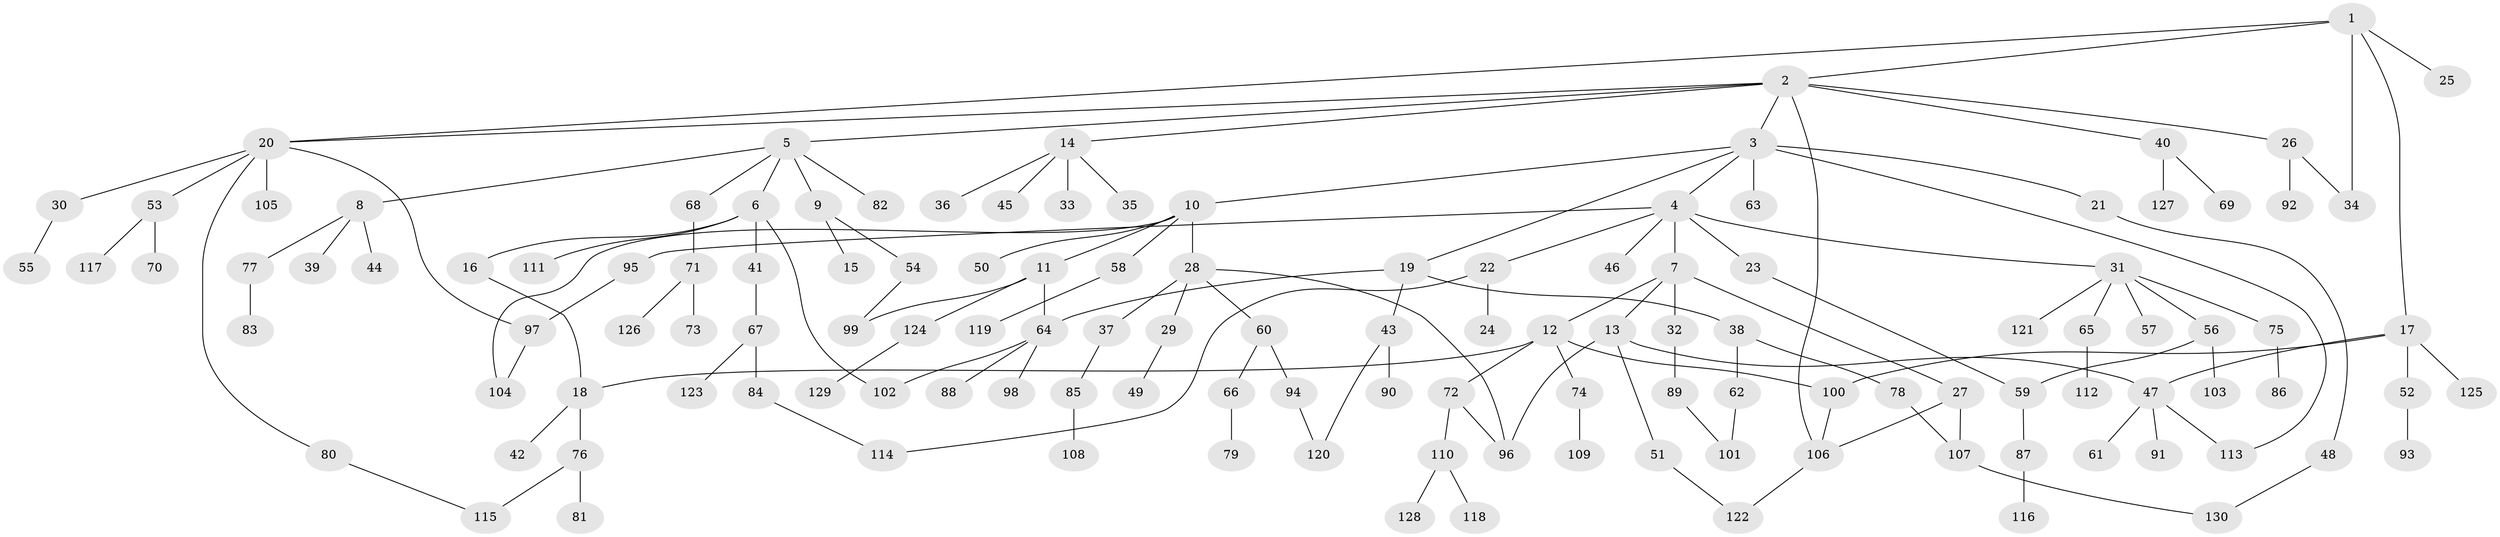 // coarse degree distribution, {4: 0.08791208791208792, 9: 0.01098901098901099, 7: 0.03296703296703297, 8: 0.02197802197802198, 5: 0.07692307692307693, 2: 0.26373626373626374, 6: 0.01098901098901099, 3: 0.07692307692307693, 1: 0.4175824175824176}
// Generated by graph-tools (version 1.1) at 2025/41/03/06/25 10:41:30]
// undirected, 130 vertices, 152 edges
graph export_dot {
graph [start="1"]
  node [color=gray90,style=filled];
  1;
  2;
  3;
  4;
  5;
  6;
  7;
  8;
  9;
  10;
  11;
  12;
  13;
  14;
  15;
  16;
  17;
  18;
  19;
  20;
  21;
  22;
  23;
  24;
  25;
  26;
  27;
  28;
  29;
  30;
  31;
  32;
  33;
  34;
  35;
  36;
  37;
  38;
  39;
  40;
  41;
  42;
  43;
  44;
  45;
  46;
  47;
  48;
  49;
  50;
  51;
  52;
  53;
  54;
  55;
  56;
  57;
  58;
  59;
  60;
  61;
  62;
  63;
  64;
  65;
  66;
  67;
  68;
  69;
  70;
  71;
  72;
  73;
  74;
  75;
  76;
  77;
  78;
  79;
  80;
  81;
  82;
  83;
  84;
  85;
  86;
  87;
  88;
  89;
  90;
  91;
  92;
  93;
  94;
  95;
  96;
  97;
  98;
  99;
  100;
  101;
  102;
  103;
  104;
  105;
  106;
  107;
  108;
  109;
  110;
  111;
  112;
  113;
  114;
  115;
  116;
  117;
  118;
  119;
  120;
  121;
  122;
  123;
  124;
  125;
  126;
  127;
  128;
  129;
  130;
  1 -- 2;
  1 -- 17;
  1 -- 20;
  1 -- 25;
  1 -- 34;
  2 -- 3;
  2 -- 5;
  2 -- 14;
  2 -- 26;
  2 -- 40;
  2 -- 106;
  2 -- 20;
  3 -- 4;
  3 -- 10;
  3 -- 19;
  3 -- 21;
  3 -- 63;
  3 -- 113;
  4 -- 7;
  4 -- 22;
  4 -- 23;
  4 -- 31;
  4 -- 46;
  4 -- 95;
  5 -- 6;
  5 -- 8;
  5 -- 9;
  5 -- 68;
  5 -- 82;
  6 -- 16;
  6 -- 41;
  6 -- 102;
  6 -- 111;
  7 -- 12;
  7 -- 13;
  7 -- 27;
  7 -- 32;
  8 -- 39;
  8 -- 44;
  8 -- 77;
  9 -- 15;
  9 -- 54;
  10 -- 11;
  10 -- 28;
  10 -- 50;
  10 -- 58;
  10 -- 104;
  11 -- 64;
  11 -- 99;
  11 -- 124;
  12 -- 72;
  12 -- 74;
  12 -- 18;
  12 -- 100;
  13 -- 47;
  13 -- 51;
  13 -- 96;
  14 -- 33;
  14 -- 35;
  14 -- 36;
  14 -- 45;
  16 -- 18;
  17 -- 52;
  17 -- 100;
  17 -- 125;
  17 -- 47;
  18 -- 42;
  18 -- 76;
  19 -- 38;
  19 -- 43;
  19 -- 64;
  20 -- 30;
  20 -- 53;
  20 -- 80;
  20 -- 97;
  20 -- 105;
  21 -- 48;
  22 -- 24;
  22 -- 114;
  23 -- 59;
  26 -- 34;
  26 -- 92;
  27 -- 107;
  27 -- 106;
  28 -- 29;
  28 -- 37;
  28 -- 60;
  28 -- 96;
  29 -- 49;
  30 -- 55;
  31 -- 56;
  31 -- 57;
  31 -- 65;
  31 -- 75;
  31 -- 121;
  32 -- 89;
  37 -- 85;
  38 -- 62;
  38 -- 78;
  40 -- 69;
  40 -- 127;
  41 -- 67;
  43 -- 90;
  43 -- 120;
  47 -- 61;
  47 -- 91;
  47 -- 113;
  48 -- 130;
  51 -- 122;
  52 -- 93;
  53 -- 70;
  53 -- 117;
  54 -- 99;
  56 -- 59;
  56 -- 103;
  58 -- 119;
  59 -- 87;
  60 -- 66;
  60 -- 94;
  62 -- 101;
  64 -- 88;
  64 -- 98;
  64 -- 102;
  65 -- 112;
  66 -- 79;
  67 -- 84;
  67 -- 123;
  68 -- 71;
  71 -- 73;
  71 -- 126;
  72 -- 96;
  72 -- 110;
  74 -- 109;
  75 -- 86;
  76 -- 81;
  76 -- 115;
  77 -- 83;
  78 -- 107;
  80 -- 115;
  84 -- 114;
  85 -- 108;
  87 -- 116;
  89 -- 101;
  94 -- 120;
  95 -- 97;
  97 -- 104;
  100 -- 106;
  106 -- 122;
  107 -- 130;
  110 -- 118;
  110 -- 128;
  124 -- 129;
}
